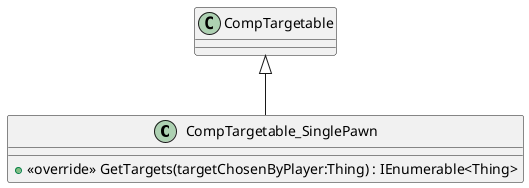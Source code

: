 @startuml
class CompTargetable_SinglePawn {
    + <<override>> GetTargets(targetChosenByPlayer:Thing) : IEnumerable<Thing>
}
CompTargetable <|-- CompTargetable_SinglePawn
@enduml
